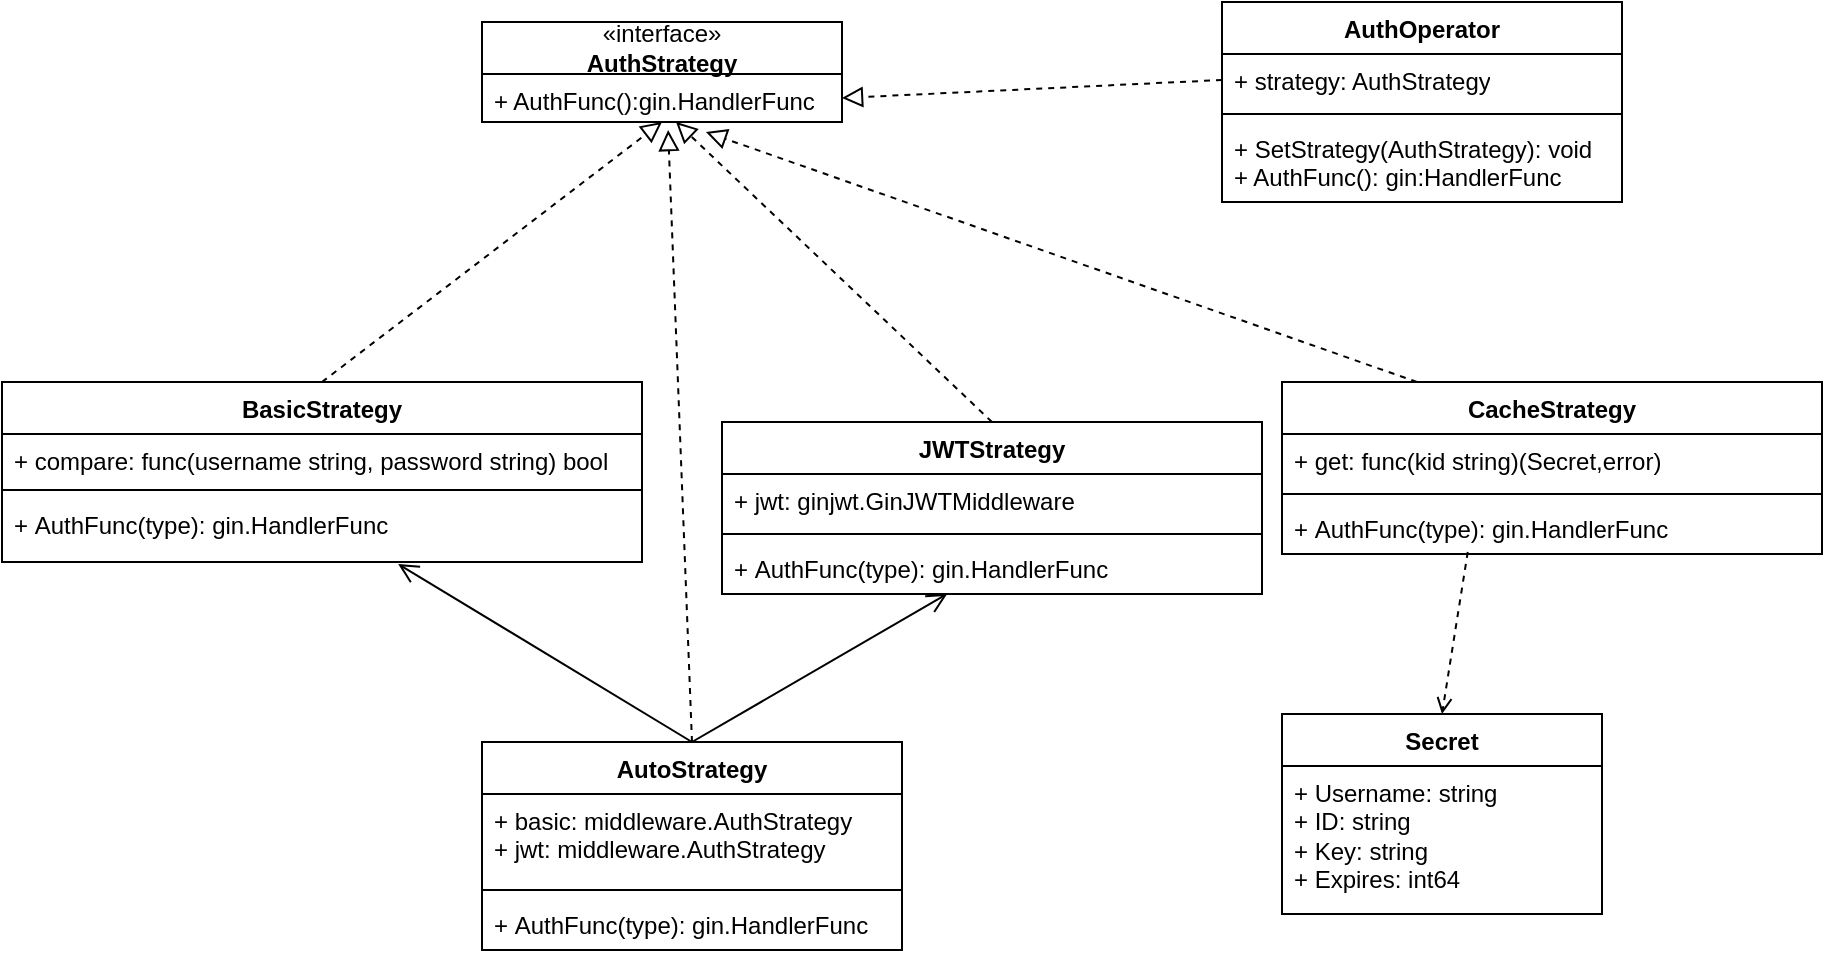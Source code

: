 <mxfile version="21.6.9" type="github">
  <diagram id="C5RBs43oDa-KdzZeNtuy" name="Page-1">
    <mxGraphModel dx="1546" dy="830" grid="1" gridSize="10" guides="1" tooltips="1" connect="1" arrows="1" fold="1" page="1" pageScale="1" pageWidth="827" pageHeight="1169" math="0" shadow="0">
      <root>
        <mxCell id="WIyWlLk6GJQsqaUBKTNV-0" />
        <mxCell id="WIyWlLk6GJQsqaUBKTNV-1" parent="WIyWlLk6GJQsqaUBKTNV-0" />
        <mxCell id="UvB93npBLH_JQyzQ-4bM-6" value="«interface»&lt;br style=&quot;border-color: var(--border-color);&quot;&gt;&lt;b style=&quot;border-color: var(--border-color);&quot;&gt;AuthStrategy&lt;/b&gt;" style="swimlane;fontStyle=0;childLayout=stackLayout;horizontal=1;startSize=26;fillColor=none;horizontalStack=0;resizeParent=1;resizeParentMax=0;resizeLast=0;collapsible=1;marginBottom=0;whiteSpace=wrap;html=1;" vertex="1" parent="WIyWlLk6GJQsqaUBKTNV-1">
          <mxGeometry x="280" y="90" width="180" height="50" as="geometry" />
        </mxCell>
        <mxCell id="UvB93npBLH_JQyzQ-4bM-7" value="+ AuthFunc():gin.HandlerFunc" style="text;strokeColor=none;fillColor=none;align=left;verticalAlign=top;spacingLeft=4;spacingRight=4;overflow=hidden;rotatable=0;points=[[0,0.5],[1,0.5]];portConstraint=eastwest;whiteSpace=wrap;html=1;" vertex="1" parent="UvB93npBLH_JQyzQ-4bM-6">
          <mxGeometry y="26" width="180" height="24" as="geometry" />
        </mxCell>
        <mxCell id="UvB93npBLH_JQyzQ-4bM-15" value="AuthOperator" style="swimlane;fontStyle=1;align=center;verticalAlign=top;childLayout=stackLayout;horizontal=1;startSize=26;horizontalStack=0;resizeParent=1;resizeParentMax=0;resizeLast=0;collapsible=1;marginBottom=0;whiteSpace=wrap;html=1;" vertex="1" parent="WIyWlLk6GJQsqaUBKTNV-1">
          <mxGeometry x="650" y="80" width="200" height="100" as="geometry" />
        </mxCell>
        <mxCell id="UvB93npBLH_JQyzQ-4bM-16" value="+ strategy: AuthStrategy" style="text;strokeColor=none;fillColor=none;align=left;verticalAlign=top;spacingLeft=4;spacingRight=4;overflow=hidden;rotatable=0;points=[[0,0.5],[1,0.5]];portConstraint=eastwest;whiteSpace=wrap;html=1;" vertex="1" parent="UvB93npBLH_JQyzQ-4bM-15">
          <mxGeometry y="26" width="200" height="26" as="geometry" />
        </mxCell>
        <mxCell id="UvB93npBLH_JQyzQ-4bM-17" value="" style="line;strokeWidth=1;fillColor=none;align=left;verticalAlign=middle;spacingTop=-1;spacingLeft=3;spacingRight=3;rotatable=0;labelPosition=right;points=[];portConstraint=eastwest;strokeColor=inherit;" vertex="1" parent="UvB93npBLH_JQyzQ-4bM-15">
          <mxGeometry y="52" width="200" height="8" as="geometry" />
        </mxCell>
        <mxCell id="UvB93npBLH_JQyzQ-4bM-18" value="+ SetStrategy(AuthStrategy): void&lt;br&gt;+ AuthFunc(): gin:HandlerFunc" style="text;strokeColor=none;fillColor=none;align=left;verticalAlign=top;spacingLeft=4;spacingRight=4;overflow=hidden;rotatable=0;points=[[0,0.5],[1,0.5]];portConstraint=eastwest;whiteSpace=wrap;html=1;" vertex="1" parent="UvB93npBLH_JQyzQ-4bM-15">
          <mxGeometry y="60" width="200" height="40" as="geometry" />
        </mxCell>
        <mxCell id="UvB93npBLH_JQyzQ-4bM-19" value="AutoStrategy" style="swimlane;fontStyle=1;align=center;verticalAlign=top;childLayout=stackLayout;horizontal=1;startSize=26;horizontalStack=0;resizeParent=1;resizeParentMax=0;resizeLast=0;collapsible=1;marginBottom=0;whiteSpace=wrap;html=1;" vertex="1" parent="WIyWlLk6GJQsqaUBKTNV-1">
          <mxGeometry x="280" y="450" width="210" height="104" as="geometry" />
        </mxCell>
        <mxCell id="UvB93npBLH_JQyzQ-4bM-20" value="+ basic: middleware.AuthStrategy&lt;br&gt;+ jwt: middleware.AuthStrategy" style="text;strokeColor=none;fillColor=none;align=left;verticalAlign=top;spacingLeft=4;spacingRight=4;overflow=hidden;rotatable=0;points=[[0,0.5],[1,0.5]];portConstraint=eastwest;whiteSpace=wrap;html=1;" vertex="1" parent="UvB93npBLH_JQyzQ-4bM-19">
          <mxGeometry y="26" width="210" height="44" as="geometry" />
        </mxCell>
        <mxCell id="UvB93npBLH_JQyzQ-4bM-21" value="" style="line;strokeWidth=1;fillColor=none;align=left;verticalAlign=middle;spacingTop=-1;spacingLeft=3;spacingRight=3;rotatable=0;labelPosition=right;points=[];portConstraint=eastwest;strokeColor=inherit;" vertex="1" parent="UvB93npBLH_JQyzQ-4bM-19">
          <mxGeometry y="70" width="210" height="8" as="geometry" />
        </mxCell>
        <mxCell id="UvB93npBLH_JQyzQ-4bM-22" value="+&amp;nbsp;AuthFunc(type):&amp;nbsp;gin.HandlerFunc" style="text;strokeColor=none;fillColor=none;align=left;verticalAlign=top;spacingLeft=4;spacingRight=4;overflow=hidden;rotatable=0;points=[[0,0.5],[1,0.5]];portConstraint=eastwest;whiteSpace=wrap;html=1;" vertex="1" parent="UvB93npBLH_JQyzQ-4bM-19">
          <mxGeometry y="78" width="210" height="26" as="geometry" />
        </mxCell>
        <mxCell id="UvB93npBLH_JQyzQ-4bM-23" value="BasicStrategy" style="swimlane;fontStyle=1;align=center;verticalAlign=top;childLayout=stackLayout;horizontal=1;startSize=26;horizontalStack=0;resizeParent=1;resizeParentMax=0;resizeLast=0;collapsible=1;marginBottom=0;whiteSpace=wrap;html=1;" vertex="1" parent="WIyWlLk6GJQsqaUBKTNV-1">
          <mxGeometry x="40" y="270" width="320" height="90" as="geometry" />
        </mxCell>
        <mxCell id="UvB93npBLH_JQyzQ-4bM-24" value="+&amp;nbsp;compare&lt;span style=&quot;background-color: initial;&quot;&gt;:&amp;nbsp;&lt;/span&gt;func(username string, password string) bool" style="text;strokeColor=none;fillColor=none;align=left;verticalAlign=top;spacingLeft=4;spacingRight=4;overflow=hidden;rotatable=0;points=[[0,0.5],[1,0.5]];portConstraint=eastwest;whiteSpace=wrap;html=1;" vertex="1" parent="UvB93npBLH_JQyzQ-4bM-23">
          <mxGeometry y="26" width="320" height="24" as="geometry" />
        </mxCell>
        <mxCell id="UvB93npBLH_JQyzQ-4bM-25" value="" style="line;strokeWidth=1;fillColor=none;align=left;verticalAlign=middle;spacingTop=-1;spacingLeft=3;spacingRight=3;rotatable=0;labelPosition=right;points=[];portConstraint=eastwest;strokeColor=inherit;" vertex="1" parent="UvB93npBLH_JQyzQ-4bM-23">
          <mxGeometry y="50" width="320" height="8" as="geometry" />
        </mxCell>
        <mxCell id="UvB93npBLH_JQyzQ-4bM-26" value="+&amp;nbsp;AuthFunc&lt;span style=&quot;background-color: initial;&quot;&gt;(type):&amp;nbsp;&lt;/span&gt;gin.HandlerFunc&lt;br&gt;" style="text;strokeColor=none;fillColor=none;align=left;verticalAlign=top;spacingLeft=4;spacingRight=4;overflow=hidden;rotatable=0;points=[[0,0.5],[1,0.5]];portConstraint=eastwest;whiteSpace=wrap;html=1;" vertex="1" parent="UvB93npBLH_JQyzQ-4bM-23">
          <mxGeometry y="58" width="320" height="32" as="geometry" />
        </mxCell>
        <mxCell id="UvB93npBLH_JQyzQ-4bM-68" value="JWTStrategy" style="swimlane;fontStyle=1;align=center;verticalAlign=top;childLayout=stackLayout;horizontal=1;startSize=26;horizontalStack=0;resizeParent=1;resizeParentMax=0;resizeLast=0;collapsible=1;marginBottom=0;whiteSpace=wrap;html=1;" vertex="1" parent="WIyWlLk6GJQsqaUBKTNV-1">
          <mxGeometry x="400" y="290" width="270" height="86" as="geometry" />
        </mxCell>
        <mxCell id="UvB93npBLH_JQyzQ-4bM-69" value="+ jwt: ginjwt.GinJWTMiddleware" style="text;strokeColor=none;fillColor=none;align=left;verticalAlign=top;spacingLeft=4;spacingRight=4;overflow=hidden;rotatable=0;points=[[0,0.5],[1,0.5]];portConstraint=eastwest;whiteSpace=wrap;html=1;" vertex="1" parent="UvB93npBLH_JQyzQ-4bM-68">
          <mxGeometry y="26" width="270" height="26" as="geometry" />
        </mxCell>
        <mxCell id="UvB93npBLH_JQyzQ-4bM-70" value="" style="line;strokeWidth=1;fillColor=none;align=left;verticalAlign=middle;spacingTop=-1;spacingLeft=3;spacingRight=3;rotatable=0;labelPosition=right;points=[];portConstraint=eastwest;strokeColor=inherit;" vertex="1" parent="UvB93npBLH_JQyzQ-4bM-68">
          <mxGeometry y="52" width="270" height="8" as="geometry" />
        </mxCell>
        <mxCell id="UvB93npBLH_JQyzQ-4bM-71" value="+&amp;nbsp;AuthFunc(type):&amp;nbsp;gin.HandlerFunc" style="text;strokeColor=none;fillColor=none;align=left;verticalAlign=top;spacingLeft=4;spacingRight=4;overflow=hidden;rotatable=0;points=[[0,0.5],[1,0.5]];portConstraint=eastwest;whiteSpace=wrap;html=1;" vertex="1" parent="UvB93npBLH_JQyzQ-4bM-68">
          <mxGeometry y="60" width="270" height="26" as="geometry" />
        </mxCell>
        <mxCell id="UvB93npBLH_JQyzQ-4bM-72" value="CacheStrategy" style="swimlane;fontStyle=1;align=center;verticalAlign=top;childLayout=stackLayout;horizontal=1;startSize=26;horizontalStack=0;resizeParent=1;resizeParentMax=0;resizeLast=0;collapsible=1;marginBottom=0;whiteSpace=wrap;html=1;" vertex="1" parent="WIyWlLk6GJQsqaUBKTNV-1">
          <mxGeometry x="680" y="270" width="270" height="86" as="geometry" />
        </mxCell>
        <mxCell id="UvB93npBLH_JQyzQ-4bM-73" value="+ get: func(kid string)(Secret,error)" style="text;strokeColor=none;fillColor=none;align=left;verticalAlign=top;spacingLeft=4;spacingRight=4;overflow=hidden;rotatable=0;points=[[0,0.5],[1,0.5]];portConstraint=eastwest;whiteSpace=wrap;html=1;" vertex="1" parent="UvB93npBLH_JQyzQ-4bM-72">
          <mxGeometry y="26" width="270" height="26" as="geometry" />
        </mxCell>
        <mxCell id="UvB93npBLH_JQyzQ-4bM-74" value="" style="line;strokeWidth=1;fillColor=none;align=left;verticalAlign=middle;spacingTop=-1;spacingLeft=3;spacingRight=3;rotatable=0;labelPosition=right;points=[];portConstraint=eastwest;strokeColor=inherit;" vertex="1" parent="UvB93npBLH_JQyzQ-4bM-72">
          <mxGeometry y="52" width="270" height="8" as="geometry" />
        </mxCell>
        <mxCell id="UvB93npBLH_JQyzQ-4bM-75" value="+&amp;nbsp;AuthFunc(type):&amp;nbsp;gin.HandlerFunc" style="text;strokeColor=none;fillColor=none;align=left;verticalAlign=top;spacingLeft=4;spacingRight=4;overflow=hidden;rotatable=0;points=[[0,0.5],[1,0.5]];portConstraint=eastwest;whiteSpace=wrap;html=1;" vertex="1" parent="UvB93npBLH_JQyzQ-4bM-72">
          <mxGeometry y="60" width="270" height="26" as="geometry" />
        </mxCell>
        <mxCell id="UvB93npBLH_JQyzQ-4bM-85" value="Secret" style="swimlane;fontStyle=1;align=center;verticalAlign=top;childLayout=stackLayout;horizontal=1;startSize=26;horizontalStack=0;resizeParent=1;resizeParentMax=0;resizeLast=0;collapsible=1;marginBottom=0;whiteSpace=wrap;html=1;" vertex="1" parent="WIyWlLk6GJQsqaUBKTNV-1">
          <mxGeometry x="680" y="436" width="160" height="100" as="geometry" />
        </mxCell>
        <mxCell id="UvB93npBLH_JQyzQ-4bM-86" value="+ Username: string&lt;br&gt;+ ID: string&lt;br&gt;+ Key: string&lt;br&gt;+ Expires: int64" style="text;strokeColor=none;fillColor=none;align=left;verticalAlign=top;spacingLeft=4;spacingRight=4;overflow=hidden;rotatable=0;points=[[0,0.5],[1,0.5]];portConstraint=eastwest;whiteSpace=wrap;html=1;" vertex="1" parent="UvB93npBLH_JQyzQ-4bM-85">
          <mxGeometry y="26" width="160" height="74" as="geometry" />
        </mxCell>
        <mxCell id="UvB93npBLH_JQyzQ-4bM-89" value="" style="endArrow=block;startArrow=none;endFill=0;startFill=0;endSize=8;html=1;verticalAlign=bottom;dashed=1;labelBackgroundColor=none;rounded=0;entryX=0.5;entryY=1;entryDx=0;entryDy=0;entryPerimeter=0;exitX=0.5;exitY=0;exitDx=0;exitDy=0;" edge="1" parent="WIyWlLk6GJQsqaUBKTNV-1" source="UvB93npBLH_JQyzQ-4bM-23" target="UvB93npBLH_JQyzQ-4bM-7">
          <mxGeometry width="160" relative="1" as="geometry">
            <mxPoint x="410" y="410" as="sourcePoint" />
            <mxPoint x="570" y="410" as="targetPoint" />
          </mxGeometry>
        </mxCell>
        <mxCell id="UvB93npBLH_JQyzQ-4bM-90" value="" style="endArrow=block;startArrow=none;endFill=0;startFill=0;endSize=8;html=1;verticalAlign=bottom;dashed=1;labelBackgroundColor=none;rounded=0;exitX=0.5;exitY=0;exitDx=0;exitDy=0;entryX=0.539;entryY=1;entryDx=0;entryDy=0;entryPerimeter=0;" edge="1" parent="WIyWlLk6GJQsqaUBKTNV-1" source="UvB93npBLH_JQyzQ-4bM-68" target="UvB93npBLH_JQyzQ-4bM-7">
          <mxGeometry width="160" relative="1" as="geometry">
            <mxPoint x="410" y="410" as="sourcePoint" />
            <mxPoint x="570" y="410" as="targetPoint" />
          </mxGeometry>
        </mxCell>
        <mxCell id="UvB93npBLH_JQyzQ-4bM-92" value="" style="endArrow=block;startArrow=none;endFill=0;startFill=0;endSize=8;html=1;verticalAlign=bottom;dashed=1;labelBackgroundColor=none;rounded=0;exitX=0.25;exitY=0;exitDx=0;exitDy=0;entryX=0.622;entryY=1.208;entryDx=0;entryDy=0;entryPerimeter=0;" edge="1" parent="WIyWlLk6GJQsqaUBKTNV-1" source="UvB93npBLH_JQyzQ-4bM-72" target="UvB93npBLH_JQyzQ-4bM-7">
          <mxGeometry width="160" relative="1" as="geometry">
            <mxPoint x="525" y="280" as="sourcePoint" />
            <mxPoint x="387" y="150" as="targetPoint" />
          </mxGeometry>
        </mxCell>
        <mxCell id="UvB93npBLH_JQyzQ-4bM-93" value="" style="endArrow=block;startArrow=none;endFill=0;startFill=0;endSize=8;html=1;verticalAlign=bottom;dashed=1;labelBackgroundColor=none;rounded=0;exitX=0;exitY=0.5;exitDx=0;exitDy=0;entryX=1;entryY=0.5;entryDx=0;entryDy=0;" edge="1" parent="WIyWlLk6GJQsqaUBKTNV-1" source="UvB93npBLH_JQyzQ-4bM-16" target="UvB93npBLH_JQyzQ-4bM-7">
          <mxGeometry width="160" relative="1" as="geometry">
            <mxPoint x="535" y="290" as="sourcePoint" />
            <mxPoint x="397" y="160" as="targetPoint" />
          </mxGeometry>
        </mxCell>
        <mxCell id="UvB93npBLH_JQyzQ-4bM-94" value="" style="endArrow=block;startArrow=none;endFill=0;startFill=0;endSize=8;html=1;verticalAlign=bottom;dashed=1;labelBackgroundColor=none;rounded=0;exitX=0.5;exitY=0;exitDx=0;exitDy=0;entryX=0.517;entryY=1.167;entryDx=0;entryDy=0;entryPerimeter=0;" edge="1" parent="WIyWlLk6GJQsqaUBKTNV-1" source="UvB93npBLH_JQyzQ-4bM-19" target="UvB93npBLH_JQyzQ-4bM-7">
          <mxGeometry width="160" relative="1" as="geometry">
            <mxPoint x="545" y="300" as="sourcePoint" />
            <mxPoint x="407" y="170" as="targetPoint" />
          </mxGeometry>
        </mxCell>
        <mxCell id="UvB93npBLH_JQyzQ-4bM-95" value="" style="endArrow=open;startArrow=none;endFill=0;startFill=0;endSize=8;html=1;verticalAlign=bottom;labelBackgroundColor=none;strokeWidth=1;rounded=0;exitX=0.5;exitY=0;exitDx=0;exitDy=0;entryX=0.619;entryY=1.031;entryDx=0;entryDy=0;entryPerimeter=0;" edge="1" parent="WIyWlLk6GJQsqaUBKTNV-1" source="UvB93npBLH_JQyzQ-4bM-19" target="UvB93npBLH_JQyzQ-4bM-26">
          <mxGeometry width="160" relative="1" as="geometry">
            <mxPoint x="410" y="410" as="sourcePoint" />
            <mxPoint x="570" y="410" as="targetPoint" />
          </mxGeometry>
        </mxCell>
        <mxCell id="UvB93npBLH_JQyzQ-4bM-97" value="" style="endArrow=open;startArrow=none;endFill=0;startFill=0;endSize=8;html=1;verticalAlign=bottom;labelBackgroundColor=none;strokeWidth=1;rounded=0;exitX=0.5;exitY=0;exitDx=0;exitDy=0;" edge="1" parent="WIyWlLk6GJQsqaUBKTNV-1" source="UvB93npBLH_JQyzQ-4bM-19" target="UvB93npBLH_JQyzQ-4bM-71">
          <mxGeometry width="160" relative="1" as="geometry">
            <mxPoint x="395" y="460" as="sourcePoint" />
            <mxPoint x="248" y="371" as="targetPoint" />
          </mxGeometry>
        </mxCell>
        <mxCell id="UvB93npBLH_JQyzQ-4bM-99" value="" style="endArrow=open;html=1;rounded=0;align=center;verticalAlign=bottom;dashed=1;endFill=0;labelBackgroundColor=none;exitX=0.344;exitY=0.962;exitDx=0;exitDy=0;exitPerimeter=0;entryX=0.5;entryY=0;entryDx=0;entryDy=0;" edge="1" parent="WIyWlLk6GJQsqaUBKTNV-1" source="UvB93npBLH_JQyzQ-4bM-75" target="UvB93npBLH_JQyzQ-4bM-85">
          <mxGeometry relative="1" as="geometry">
            <mxPoint x="420" y="410" as="sourcePoint" />
            <mxPoint x="580" y="410" as="targetPoint" />
          </mxGeometry>
        </mxCell>
        <mxCell id="UvB93npBLH_JQyzQ-4bM-100" value="" style="resizable=0;html=1;align=center;verticalAlign=top;labelBackgroundColor=none;" connectable="0" vertex="1" parent="UvB93npBLH_JQyzQ-4bM-99">
          <mxGeometry relative="1" as="geometry" />
        </mxCell>
      </root>
    </mxGraphModel>
  </diagram>
</mxfile>

